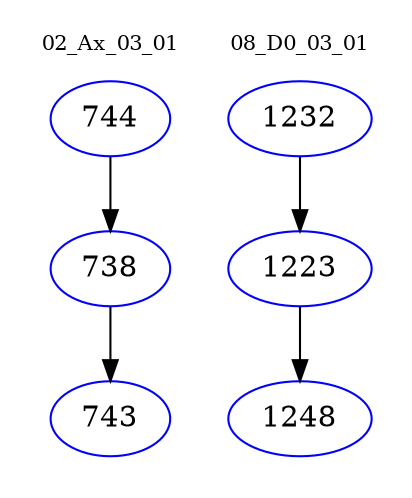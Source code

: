 digraph{
subgraph cluster_0 {
color = white
label = "02_Ax_03_01";
fontsize=10;
T0_744 [label="744", color="blue"]
T0_744 -> T0_738 [color="black"]
T0_738 [label="738", color="blue"]
T0_738 -> T0_743 [color="black"]
T0_743 [label="743", color="blue"]
}
subgraph cluster_1 {
color = white
label = "08_D0_03_01";
fontsize=10;
T1_1232 [label="1232", color="blue"]
T1_1232 -> T1_1223 [color="black"]
T1_1223 [label="1223", color="blue"]
T1_1223 -> T1_1248 [color="black"]
T1_1248 [label="1248", color="blue"]
}
}
